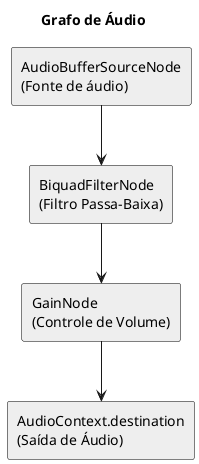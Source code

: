 @startuml

title Grafo de Áudio 

skinparam style strictuml
skinparam rectangle {
  BackgroundColor #EEEEEE
  BorderColor Black
  FontColor Black
}

rectangle "AudioBufferSourceNode\n(Fonte de áudio)" as Source
rectangle "BiquadFilterNode\n(Filtro Passa-Baixa)" as Filter
rectangle "GainNode\n(Controle de Volume)" as Gain
rectangle "AudioContext.destination\n(Saída de Áudio)" as Output

Source --> Filter
Filter --> Gain
Gain --> Output

@enduml
